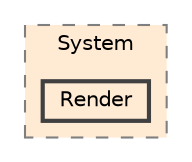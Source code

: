 digraph "R-Type/Engine/ECS/System/Render"
{
 // LATEX_PDF_SIZE
  bgcolor="transparent";
  edge [fontname=Helvetica,fontsize=10,labelfontname=Helvetica,labelfontsize=10];
  node [fontname=Helvetica,fontsize=10,shape=box,height=0.2,width=0.4];
  compound=true
  subgraph clusterdir_628ac78da6848c9bc4923d1396a2f9cb {
    graph [ bgcolor="#ffead3", pencolor="grey50", label="System", fontname=Helvetica,fontsize=10 style="filled,dashed", URL="dir_628ac78da6848c9bc4923d1396a2f9cb.html",tooltip=""]
  dir_3ae3c4c1ac0a8b0820dedcc76cbe9316 [label="Render", fillcolor="#ffead3", color="grey25", style="filled,bold", URL="dir_3ae3c4c1ac0a8b0820dedcc76cbe9316.html",tooltip=""];
  }
}

